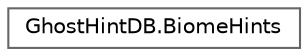 digraph "Graphical Class Hierarchy"
{
 // LATEX_PDF_SIZE
  bgcolor="transparent";
  edge [fontname=Helvetica,fontsize=10,labelfontname=Helvetica,labelfontsize=10];
  node [fontname=Helvetica,fontsize=10,shape=box,height=0.2,width=0.4];
  rankdir="LR";
  Node0 [id="Node000000",label="GhostHintDB.BiomeHints",height=0.2,width=0.4,color="grey40", fillcolor="white", style="filled",URL="$class_ghost_hint_d_b_1_1_biome_hints.html",tooltip=" "];
}
